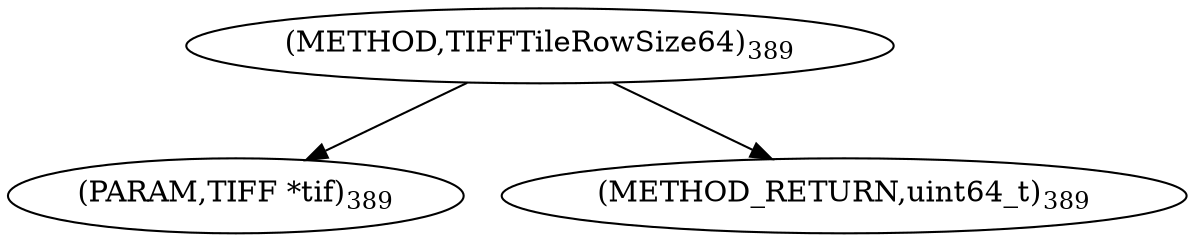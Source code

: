 digraph "TIFFTileRowSize64" {  
"8611" [label = <(METHOD,TIFFTileRowSize64)<SUB>389</SUB>> ]
"8612" [label = <(PARAM,TIFF *tif)<SUB>389</SUB>> ]
"8613" [label = <(METHOD_RETURN,uint64_t)<SUB>389</SUB>> ]
  "8611" -> "8612" 
  "8611" -> "8613" 
}
